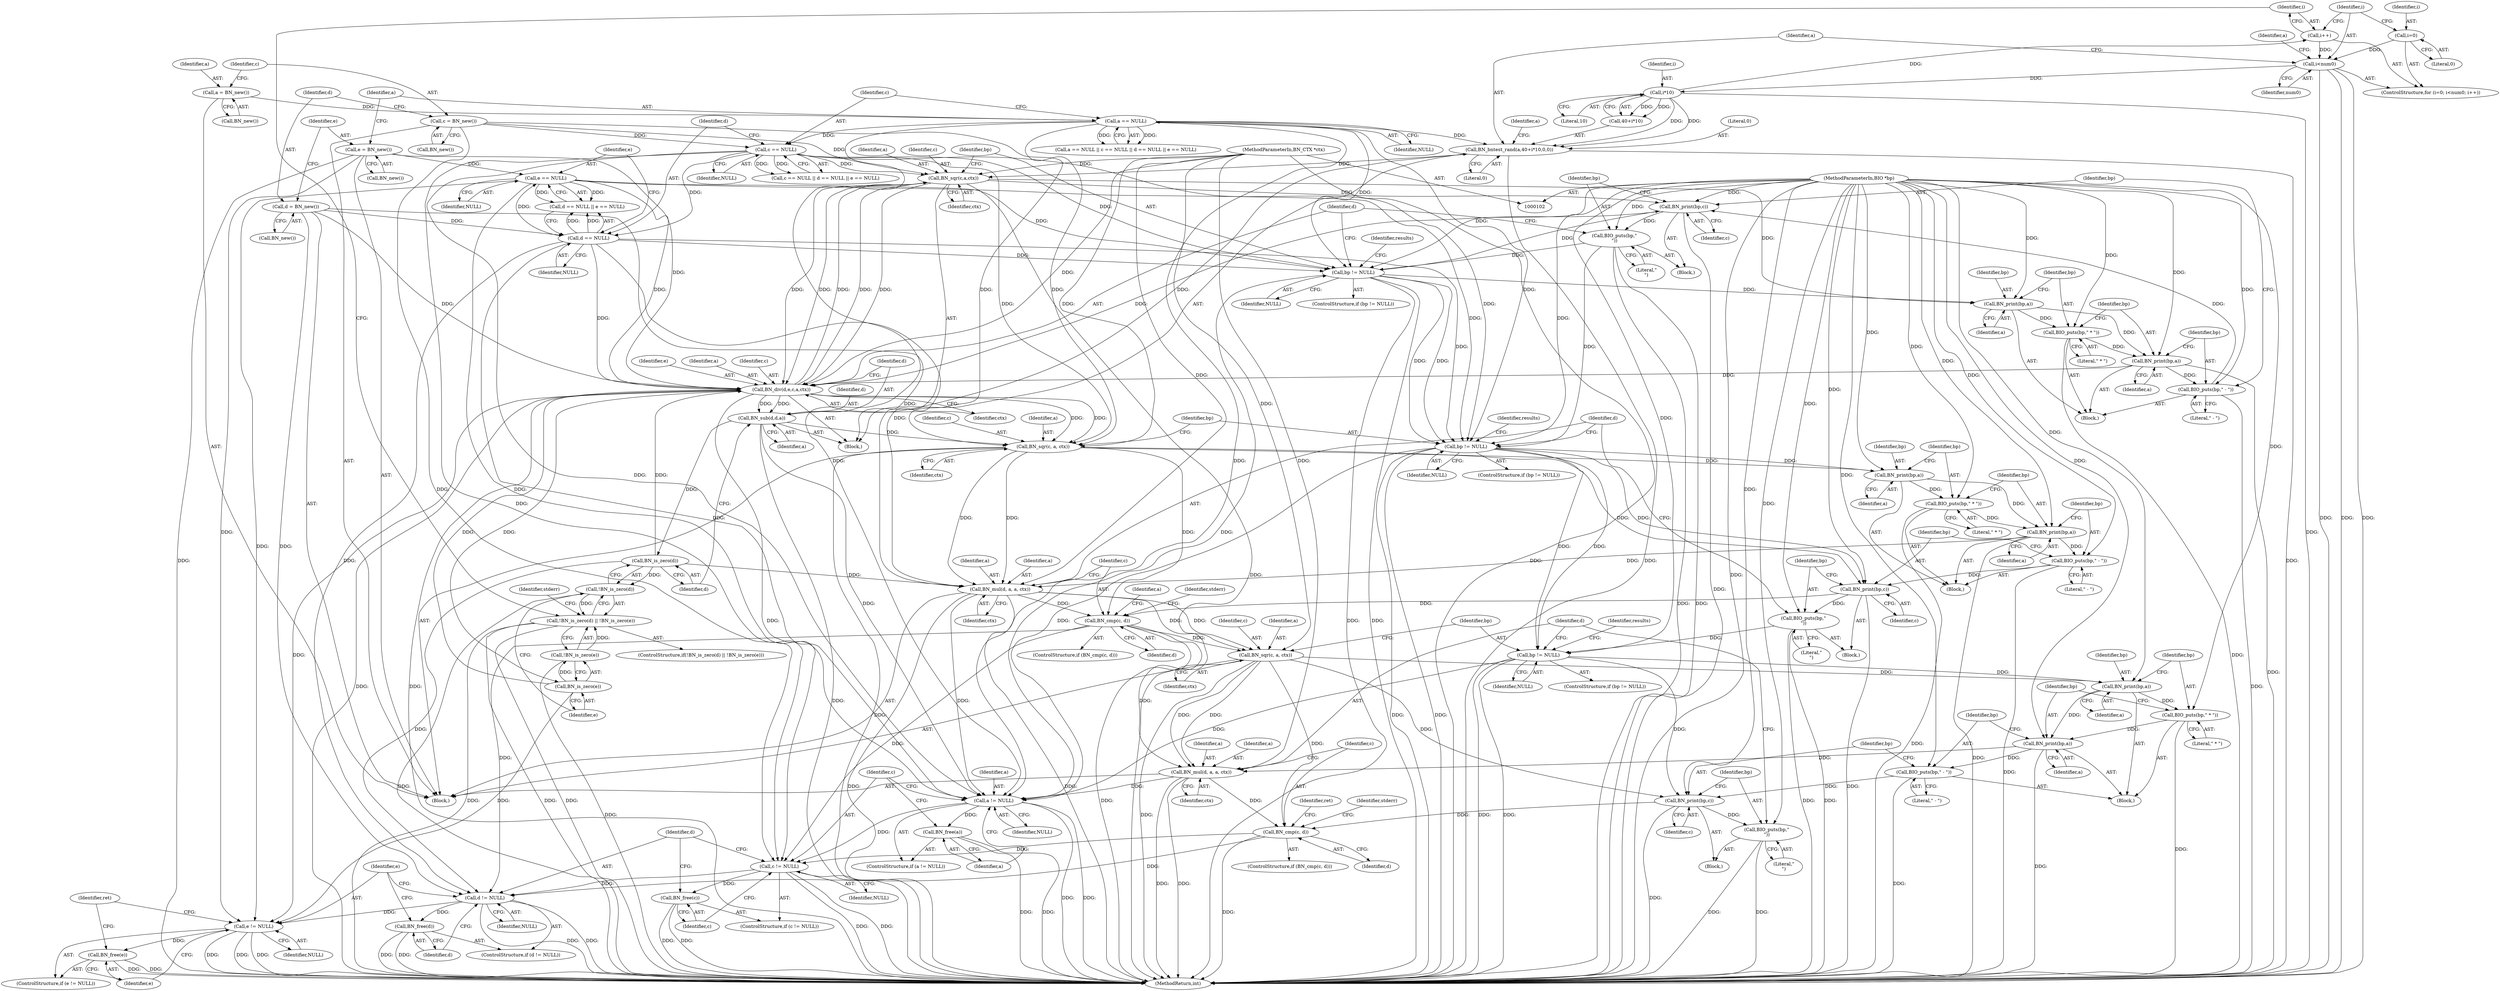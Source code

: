 digraph "0_openssl_a7a44ba55cb4f884c6bc9ceac90072dea38e66d0_3@API" {
"1000155" [label="(Call,BN_bntest_rand(a,40+i*10,0,0))"];
"1000129" [label="(Call,a == NULL)"];
"1000115" [label="(Call,a = BN_new())"];
"1000206" [label="(Call,BN_sub(d,d,a))"];
"1000200" [label="(Call,BN_div(d,e,c,a,ctx))"];
"1000213" [label="(Call,BN_is_zero(d))"];
"1000121" [label="(Call,d = BN_new())"];
"1000137" [label="(Call,d == NULL)"];
"1000133" [label="(Call,c == NULL)"];
"1000118" [label="(Call,c = BN_new())"];
"1000124" [label="(Call,e = BN_new())"];
"1000216" [label="(Call,BN_is_zero(e))"];
"1000140" [label="(Call,e == NULL)"];
"1000169" [label="(Call,BN_sqr(c,a,ctx))"];
"1000155" [label="(Call,BN_bntest_rand(a,40+i*10,0,0))"];
"1000159" [label="(Call,i*10)"];
"1000149" [label="(Call,i<num0)"];
"1000152" [label="(Call,i++)"];
"1000146" [label="(Call,i=0)"];
"1000104" [label="(MethodParameterIn,BN_CTX *ctx)"];
"1000194" [label="(Call,BN_print(bp,c))"];
"1000191" [label="(Call,BIO_puts(bp,\" - \"))"];
"1000188" [label="(Call,BN_print(bp,a))"];
"1000185" [label="(Call,BIO_puts(bp,\" * \"))"];
"1000182" [label="(Call,BN_print(bp,a))"];
"1000174" [label="(Call,bp != NULL)"];
"1000197" [label="(Call,BIO_puts(bp,\"\n\"))"];
"1000103" [label="(MethodParameterIn,BIO *bp)"];
"1000232" [label="(Call,bp != NULL)"];
"1000240" [label="(Call,BN_print(bp,a))"];
"1000243" [label="(Call,BIO_puts(bp,\" * \"))"];
"1000246" [label="(Call,BN_print(bp,a))"];
"1000249" [label="(Call,BIO_puts(bp,\" - \"))"];
"1000252" [label="(Call,BN_print(bp,c))"];
"1000255" [label="(Call,BIO_puts(bp,\"\n\"))"];
"1000281" [label="(Call,bp != NULL)"];
"1000289" [label="(Call,BN_print(bp,a))"];
"1000292" [label="(Call,BIO_puts(bp,\" * \"))"];
"1000295" [label="(Call,BN_print(bp,a))"];
"1000298" [label="(Call,BIO_puts(bp,\" - \"))"];
"1000301" [label="(Call,BN_print(bp,c))"];
"1000304" [label="(Call,BIO_puts(bp,\"\n\"))"];
"1000313" [label="(Call,BN_cmp(c, d))"];
"1000332" [label="(Call,c != NULL)"];
"1000335" [label="(Call,BN_free(c))"];
"1000338" [label="(Call,d != NULL)"];
"1000341" [label="(Call,BN_free(d))"];
"1000344" [label="(Call,e != NULL)"];
"1000347" [label="(Call,BN_free(e))"];
"1000307" [label="(Call,BN_mul(d, a, a, ctx))"];
"1000326" [label="(Call,a != NULL)"];
"1000329" [label="(Call,BN_free(a))"];
"1000264" [label="(Call,BN_cmp(c, d))"];
"1000276" [label="(Call,BN_sqr(c, a, ctx))"];
"1000258" [label="(Call,BN_mul(d, a, a, ctx))"];
"1000212" [label="(Call,!BN_is_zero(d))"];
"1000211" [label="(Call,!BN_is_zero(d) || !BN_is_zero(e))"];
"1000227" [label="(Call,BN_sqr(c, a, ctx))"];
"1000215" [label="(Call,!BN_is_zero(e))"];
"1000123" [label="(Call,BN_new())"];
"1000183" [label="(Identifier,bp)"];
"1000173" [label="(ControlStructure,if (bp != NULL))"];
"1000169" [label="(Call,BN_sqr(c,a,ctx))"];
"1000213" [label="(Call,BN_is_zero(d))"];
"1000159" [label="(Call,i*10)"];
"1000137" [label="(Call,d == NULL)"];
"1000141" [label="(Identifier,e)"];
"1000307" [label="(Call,BN_mul(d, a, a, ctx))"];
"1000296" [label="(Identifier,bp)"];
"1000191" [label="(Call,BIO_puts(bp,\" - \"))"];
"1000150" [label="(Identifier,i)"];
"1000343" [label="(ControlStructure,if (e != NULL))"];
"1000156" [label="(Identifier,a)"];
"1000340" [label="(Identifier,NULL)"];
"1000302" [label="(Identifier,bp)"];
"1000140" [label="(Call,e == NULL)"];
"1000130" [label="(Identifier,a)"];
"1000162" [label="(Literal,0)"];
"1000311" [label="(Identifier,ctx)"];
"1000318" [label="(Identifier,stderr)"];
"1000220" [label="(Identifier,stderr)"];
"1000206" [label="(Call,BN_sub(d,d,a))"];
"1000187" [label="(Literal,\" * \")"];
"1000244" [label="(Identifier,bp)"];
"1000345" [label="(Identifier,e)"];
"1000196" [label="(Identifier,c)"];
"1000230" [label="(Identifier,ctx)"];
"1000351" [label="(MethodReturn,int)"];
"1000212" [label="(Call,!BN_is_zero(d))"];
"1000185" [label="(Call,BIO_puts(bp,\" * \"))"];
"1000330" [label="(Identifier,a)"];
"1000304" [label="(Call,BIO_puts(bp,\"\n\"))"];
"1000157" [label="(Call,40+i*10)"];
"1000139" [label="(Identifier,NULL)"];
"1000147" [label="(Identifier,i)"];
"1000287" [label="(Identifier,results)"];
"1000334" [label="(Identifier,NULL)"];
"1000211" [label="(Call,!BN_is_zero(d) || !BN_is_zero(e))"];
"1000348" [label="(Identifier,e)"];
"1000335" [label="(Call,BN_free(c))"];
"1000263" [label="(ControlStructure,if (BN_cmp(c, d)))"];
"1000129" [label="(Call,a == NULL)"];
"1000207" [label="(Identifier,d)"];
"1000193" [label="(Literal,\" - \")"];
"1000199" [label="(Literal,\"\n\")"];
"1000281" [label="(Call,bp != NULL)"];
"1000280" [label="(ControlStructure,if (bp != NULL))"];
"1000288" [label="(Block,)"];
"1000306" [label="(Literal,\"\n\")"];
"1000274" [label="(Identifier,a)"];
"1000131" [label="(Identifier,NULL)"];
"1000242" [label="(Identifier,a)"];
"1000117" [label="(Call,BN_new())"];
"1000276" [label="(Call,BN_sqr(c, a, ctx))"];
"1000298" [label="(Call,BIO_puts(bp,\" - \"))"];
"1000120" [label="(Call,BN_new())"];
"1000175" [label="(Identifier,bp)"];
"1000337" [label="(ControlStructure,if (d != NULL))"];
"1000210" [label="(ControlStructure,if(!BN_is_zero(d) || !BN_is_zero(e)))"];
"1000194" [label="(Call,BN_print(bp,c))"];
"1000325" [label="(ControlStructure,if (a != NULL))"];
"1000163" [label="(Literal,0)"];
"1000171" [label="(Identifier,a)"];
"1000190" [label="(Identifier,a)"];
"1000231" [label="(ControlStructure,if (bp != NULL))"];
"1000181" [label="(Block,)"];
"1000322" [label="(Identifier,ret)"];
"1000134" [label="(Identifier,c)"];
"1000217" [label="(Identifier,e)"];
"1000128" [label="(Call,a == NULL || c == NULL || d == NULL || e == NULL)"];
"1000247" [label="(Identifier,bp)"];
"1000259" [label="(Identifier,d)"];
"1000126" [label="(Call,BN_new())"];
"1000339" [label="(Identifier,d)"];
"1000234" [label="(Identifier,NULL)"];
"1000250" [label="(Identifier,bp)"];
"1000342" [label="(Identifier,d)"];
"1000299" [label="(Identifier,bp)"];
"1000265" [label="(Identifier,c)"];
"1000192" [label="(Identifier,bp)"];
"1000202" [label="(Identifier,e)"];
"1000305" [label="(Identifier,bp)"];
"1000229" [label="(Identifier,a)"];
"1000225" [label="(Identifier,a)"];
"1000186" [label="(Identifier,bp)"];
"1000292" [label="(Call,BIO_puts(bp,\" * \"))"];
"1000119" [label="(Identifier,c)"];
"1000215" [label="(Call,!BN_is_zero(e))"];
"1000248" [label="(Identifier,a)"];
"1000241" [label="(Identifier,bp)"];
"1000314" [label="(Identifier,c)"];
"1000350" [label="(Identifier,ret)"];
"1000344" [label="(Call,e != NULL)"];
"1000148" [label="(Literal,0)"];
"1000295" [label="(Call,BN_print(bp,a))"];
"1000208" [label="(Identifier,d)"];
"1000232" [label="(Call,bp != NULL)"];
"1000138" [label="(Identifier,d)"];
"1000266" [label="(Identifier,d)"];
"1000261" [label="(Identifier,a)"];
"1000346" [label="(Identifier,NULL)"];
"1000145" [label="(ControlStructure,for (i=0; i<num0; i++))"];
"1000243" [label="(Call,BIO_puts(bp,\" * \"))"];
"1000269" [label="(Identifier,stderr)"];
"1000233" [label="(Identifier,bp)"];
"1000103" [label="(MethodParameterIn,BIO *bp)"];
"1000309" [label="(Identifier,a)"];
"1000151" [label="(Identifier,num0)"];
"1000118" [label="(Call,c = BN_new())"];
"1000189" [label="(Identifier,bp)"];
"1000308" [label="(Identifier,d)"];
"1000201" [label="(Identifier,d)"];
"1000262" [label="(Identifier,ctx)"];
"1000336" [label="(Identifier,c)"];
"1000136" [label="(Call,d == NULL || e == NULL)"];
"1000257" [label="(Literal,\"\n\")"];
"1000132" [label="(Call,c == NULL || d == NULL || e == NULL)"];
"1000303" [label="(Identifier,c)"];
"1000333" [label="(Identifier,c)"];
"1000166" [label="(Identifier,a)"];
"1000135" [label="(Identifier,NULL)"];
"1000327" [label="(Identifier,a)"];
"1000240" [label="(Call,BN_print(bp,a))"];
"1000209" [label="(Identifier,a)"];
"1000154" [label="(Block,)"];
"1000177" [label="(Block,)"];
"1000122" [label="(Identifier,d)"];
"1000105" [label="(Block,)"];
"1000347" [label="(Call,BN_free(e))"];
"1000246" [label="(Call,BN_print(bp,a))"];
"1000133" [label="(Call,c == NULL)"];
"1000253" [label="(Identifier,bp)"];
"1000238" [label="(Identifier,results)"];
"1000170" [label="(Identifier,c)"];
"1000290" [label="(Identifier,bp)"];
"1000277" [label="(Identifier,c)"];
"1000264" [label="(Call,BN_cmp(c, d))"];
"1000180" [label="(Identifier,results)"];
"1000297" [label="(Identifier,a)"];
"1000146" [label="(Call,i=0)"];
"1000205" [label="(Identifier,ctx)"];
"1000116" [label="(Identifier,a)"];
"1000161" [label="(Literal,10)"];
"1000254" [label="(Identifier,c)"];
"1000204" [label="(Identifier,a)"];
"1000249" [label="(Call,BIO_puts(bp,\" - \"))"];
"1000235" [label="(Block,)"];
"1000289" [label="(Call,BN_print(bp,a))"];
"1000315" [label="(Identifier,d)"];
"1000284" [label="(Block,)"];
"1000310" [label="(Identifier,a)"];
"1000256" [label="(Identifier,bp)"];
"1000104" [label="(MethodParameterIn,BN_CTX *ctx)"];
"1000301" [label="(Call,BN_print(bp,c))"];
"1000203" [label="(Identifier,c)"];
"1000172" [label="(Identifier,ctx)"];
"1000283" [label="(Identifier,NULL)"];
"1000155" [label="(Call,BN_bntest_rand(a,40+i*10,0,0))"];
"1000332" [label="(Call,c != NULL)"];
"1000153" [label="(Identifier,i)"];
"1000251" [label="(Literal,\" - \")"];
"1000214" [label="(Identifier,d)"];
"1000152" [label="(Call,i++)"];
"1000174" [label="(Call,bp != NULL)"];
"1000198" [label="(Identifier,bp)"];
"1000326" [label="(Call,a != NULL)"];
"1000313" [label="(Call,BN_cmp(c, d))"];
"1000115" [label="(Call,a = BN_new())"];
"1000125" [label="(Identifier,e)"];
"1000255" [label="(Call,BIO_puts(bp,\"\n\"))"];
"1000121" [label="(Call,d = BN_new())"];
"1000160" [label="(Identifier,i)"];
"1000195" [label="(Identifier,bp)"];
"1000176" [label="(Identifier,NULL)"];
"1000239" [label="(Block,)"];
"1000279" [label="(Identifier,ctx)"];
"1000329" [label="(Call,BN_free(a))"];
"1000188" [label="(Call,BN_print(bp,a))"];
"1000200" [label="(Call,BN_div(d,e,c,a,ctx))"];
"1000278" [label="(Identifier,a)"];
"1000294" [label="(Literal,\" * \")"];
"1000328" [label="(Identifier,NULL)"];
"1000282" [label="(Identifier,bp)"];
"1000341" [label="(Call,BN_free(d))"];
"1000338" [label="(Call,d != NULL)"];
"1000228" [label="(Identifier,c)"];
"1000258" [label="(Call,BN_mul(d, a, a, ctx))"];
"1000149" [label="(Call,i<num0)"];
"1000331" [label="(ControlStructure,if (c != NULL))"];
"1000252" [label="(Call,BN_print(bp,c))"];
"1000291" [label="(Identifier,a)"];
"1000293" [label="(Identifier,bp)"];
"1000245" [label="(Literal,\" * \")"];
"1000142" [label="(Identifier,NULL)"];
"1000312" [label="(ControlStructure,if (BN_cmp(c, d)))"];
"1000300" [label="(Literal,\" - \")"];
"1000260" [label="(Identifier,a)"];
"1000197" [label="(Call,BIO_puts(bp,\"\n\"))"];
"1000182" [label="(Call,BN_print(bp,a))"];
"1000227" [label="(Call,BN_sqr(c, a, ctx))"];
"1000216" [label="(Call,BN_is_zero(e))"];
"1000124" [label="(Call,e = BN_new())"];
"1000184" [label="(Identifier,a)"];
"1000155" -> "1000154"  [label="AST: "];
"1000155" -> "1000163"  [label="CFG: "];
"1000156" -> "1000155"  [label="AST: "];
"1000157" -> "1000155"  [label="AST: "];
"1000162" -> "1000155"  [label="AST: "];
"1000163" -> "1000155"  [label="AST: "];
"1000166" -> "1000155"  [label="CFG: "];
"1000155" -> "1000351"  [label="DDG: "];
"1000155" -> "1000351"  [label="DDG: "];
"1000129" -> "1000155"  [label="DDG: "];
"1000206" -> "1000155"  [label="DDG: "];
"1000159" -> "1000155"  [label="DDG: "];
"1000159" -> "1000155"  [label="DDG: "];
"1000155" -> "1000169"  [label="DDG: "];
"1000129" -> "1000128"  [label="AST: "];
"1000129" -> "1000131"  [label="CFG: "];
"1000130" -> "1000129"  [label="AST: "];
"1000131" -> "1000129"  [label="AST: "];
"1000134" -> "1000129"  [label="CFG: "];
"1000128" -> "1000129"  [label="CFG: "];
"1000129" -> "1000128"  [label="DDG: "];
"1000129" -> "1000128"  [label="DDG: "];
"1000115" -> "1000129"  [label="DDG: "];
"1000129" -> "1000133"  [label="DDG: "];
"1000129" -> "1000174"  [label="DDG: "];
"1000129" -> "1000227"  [label="DDG: "];
"1000129" -> "1000232"  [label="DDG: "];
"1000129" -> "1000326"  [label="DDG: "];
"1000129" -> "1000326"  [label="DDG: "];
"1000115" -> "1000105"  [label="AST: "];
"1000115" -> "1000117"  [label="CFG: "];
"1000116" -> "1000115"  [label="AST: "];
"1000117" -> "1000115"  [label="AST: "];
"1000119" -> "1000115"  [label="CFG: "];
"1000206" -> "1000154"  [label="AST: "];
"1000206" -> "1000209"  [label="CFG: "];
"1000207" -> "1000206"  [label="AST: "];
"1000208" -> "1000206"  [label="AST: "];
"1000209" -> "1000206"  [label="AST: "];
"1000214" -> "1000206"  [label="CFG: "];
"1000206" -> "1000351"  [label="DDG: "];
"1000200" -> "1000206"  [label="DDG: "];
"1000200" -> "1000206"  [label="DDG: "];
"1000206" -> "1000213"  [label="DDG: "];
"1000206" -> "1000227"  [label="DDG: "];
"1000206" -> "1000326"  [label="DDG: "];
"1000200" -> "1000154"  [label="AST: "];
"1000200" -> "1000205"  [label="CFG: "];
"1000201" -> "1000200"  [label="AST: "];
"1000202" -> "1000200"  [label="AST: "];
"1000203" -> "1000200"  [label="AST: "];
"1000204" -> "1000200"  [label="AST: "];
"1000205" -> "1000200"  [label="AST: "];
"1000207" -> "1000200"  [label="CFG: "];
"1000200" -> "1000351"  [label="DDG: "];
"1000200" -> "1000351"  [label="DDG: "];
"1000200" -> "1000169"  [label="DDG: "];
"1000200" -> "1000169"  [label="DDG: "];
"1000213" -> "1000200"  [label="DDG: "];
"1000121" -> "1000200"  [label="DDG: "];
"1000137" -> "1000200"  [label="DDG: "];
"1000124" -> "1000200"  [label="DDG: "];
"1000216" -> "1000200"  [label="DDG: "];
"1000140" -> "1000200"  [label="DDG: "];
"1000169" -> "1000200"  [label="DDG: "];
"1000169" -> "1000200"  [label="DDG: "];
"1000169" -> "1000200"  [label="DDG: "];
"1000194" -> "1000200"  [label="DDG: "];
"1000188" -> "1000200"  [label="DDG: "];
"1000104" -> "1000200"  [label="DDG: "];
"1000200" -> "1000216"  [label="DDG: "];
"1000200" -> "1000227"  [label="DDG: "];
"1000200" -> "1000227"  [label="DDG: "];
"1000200" -> "1000332"  [label="DDG: "];
"1000200" -> "1000344"  [label="DDG: "];
"1000213" -> "1000212"  [label="AST: "];
"1000213" -> "1000214"  [label="CFG: "];
"1000214" -> "1000213"  [label="AST: "];
"1000212" -> "1000213"  [label="CFG: "];
"1000213" -> "1000212"  [label="DDG: "];
"1000213" -> "1000258"  [label="DDG: "];
"1000213" -> "1000338"  [label="DDG: "];
"1000121" -> "1000105"  [label="AST: "];
"1000121" -> "1000123"  [label="CFG: "];
"1000122" -> "1000121"  [label="AST: "];
"1000123" -> "1000121"  [label="AST: "];
"1000125" -> "1000121"  [label="CFG: "];
"1000121" -> "1000137"  [label="DDG: "];
"1000121" -> "1000258"  [label="DDG: "];
"1000121" -> "1000338"  [label="DDG: "];
"1000137" -> "1000136"  [label="AST: "];
"1000137" -> "1000139"  [label="CFG: "];
"1000138" -> "1000137"  [label="AST: "];
"1000139" -> "1000137"  [label="AST: "];
"1000141" -> "1000137"  [label="CFG: "];
"1000136" -> "1000137"  [label="CFG: "];
"1000137" -> "1000136"  [label="DDG: "];
"1000137" -> "1000136"  [label="DDG: "];
"1000133" -> "1000137"  [label="DDG: "];
"1000137" -> "1000140"  [label="DDG: "];
"1000137" -> "1000174"  [label="DDG: "];
"1000137" -> "1000232"  [label="DDG: "];
"1000137" -> "1000258"  [label="DDG: "];
"1000137" -> "1000326"  [label="DDG: "];
"1000137" -> "1000338"  [label="DDG: "];
"1000133" -> "1000132"  [label="AST: "];
"1000133" -> "1000135"  [label="CFG: "];
"1000134" -> "1000133"  [label="AST: "];
"1000135" -> "1000133"  [label="AST: "];
"1000138" -> "1000133"  [label="CFG: "];
"1000132" -> "1000133"  [label="CFG: "];
"1000133" -> "1000132"  [label="DDG: "];
"1000133" -> "1000132"  [label="DDG: "];
"1000118" -> "1000133"  [label="DDG: "];
"1000133" -> "1000169"  [label="DDG: "];
"1000133" -> "1000174"  [label="DDG: "];
"1000133" -> "1000227"  [label="DDG: "];
"1000133" -> "1000232"  [label="DDG: "];
"1000133" -> "1000326"  [label="DDG: "];
"1000133" -> "1000332"  [label="DDG: "];
"1000118" -> "1000105"  [label="AST: "];
"1000118" -> "1000120"  [label="CFG: "];
"1000119" -> "1000118"  [label="AST: "];
"1000120" -> "1000118"  [label="AST: "];
"1000122" -> "1000118"  [label="CFG: "];
"1000118" -> "1000169"  [label="DDG: "];
"1000118" -> "1000227"  [label="DDG: "];
"1000118" -> "1000332"  [label="DDG: "];
"1000124" -> "1000105"  [label="AST: "];
"1000124" -> "1000126"  [label="CFG: "];
"1000125" -> "1000124"  [label="AST: "];
"1000126" -> "1000124"  [label="AST: "];
"1000130" -> "1000124"  [label="CFG: "];
"1000124" -> "1000351"  [label="DDG: "];
"1000124" -> "1000140"  [label="DDG: "];
"1000124" -> "1000344"  [label="DDG: "];
"1000216" -> "1000215"  [label="AST: "];
"1000216" -> "1000217"  [label="CFG: "];
"1000217" -> "1000216"  [label="AST: "];
"1000215" -> "1000216"  [label="CFG: "];
"1000216" -> "1000215"  [label="DDG: "];
"1000216" -> "1000344"  [label="DDG: "];
"1000140" -> "1000136"  [label="AST: "];
"1000140" -> "1000142"  [label="CFG: "];
"1000141" -> "1000140"  [label="AST: "];
"1000142" -> "1000140"  [label="AST: "];
"1000136" -> "1000140"  [label="CFG: "];
"1000140" -> "1000136"  [label="DDG: "];
"1000140" -> "1000136"  [label="DDG: "];
"1000140" -> "1000174"  [label="DDG: "];
"1000140" -> "1000232"  [label="DDG: "];
"1000140" -> "1000326"  [label="DDG: "];
"1000140" -> "1000344"  [label="DDG: "];
"1000169" -> "1000154"  [label="AST: "];
"1000169" -> "1000172"  [label="CFG: "];
"1000170" -> "1000169"  [label="AST: "];
"1000171" -> "1000169"  [label="AST: "];
"1000172" -> "1000169"  [label="AST: "];
"1000175" -> "1000169"  [label="CFG: "];
"1000169" -> "1000351"  [label="DDG: "];
"1000104" -> "1000169"  [label="DDG: "];
"1000169" -> "1000182"  [label="DDG: "];
"1000169" -> "1000194"  [label="DDG: "];
"1000159" -> "1000157"  [label="AST: "];
"1000159" -> "1000161"  [label="CFG: "];
"1000160" -> "1000159"  [label="AST: "];
"1000161" -> "1000159"  [label="AST: "];
"1000157" -> "1000159"  [label="CFG: "];
"1000159" -> "1000351"  [label="DDG: "];
"1000159" -> "1000152"  [label="DDG: "];
"1000159" -> "1000157"  [label="DDG: "];
"1000159" -> "1000157"  [label="DDG: "];
"1000149" -> "1000159"  [label="DDG: "];
"1000149" -> "1000145"  [label="AST: "];
"1000149" -> "1000151"  [label="CFG: "];
"1000150" -> "1000149"  [label="AST: "];
"1000151" -> "1000149"  [label="AST: "];
"1000156" -> "1000149"  [label="CFG: "];
"1000225" -> "1000149"  [label="CFG: "];
"1000149" -> "1000351"  [label="DDG: "];
"1000149" -> "1000351"  [label="DDG: "];
"1000149" -> "1000351"  [label="DDG: "];
"1000152" -> "1000149"  [label="DDG: "];
"1000146" -> "1000149"  [label="DDG: "];
"1000152" -> "1000145"  [label="AST: "];
"1000152" -> "1000153"  [label="CFG: "];
"1000153" -> "1000152"  [label="AST: "];
"1000150" -> "1000152"  [label="CFG: "];
"1000146" -> "1000145"  [label="AST: "];
"1000146" -> "1000148"  [label="CFG: "];
"1000147" -> "1000146"  [label="AST: "];
"1000148" -> "1000146"  [label="AST: "];
"1000150" -> "1000146"  [label="CFG: "];
"1000104" -> "1000102"  [label="AST: "];
"1000104" -> "1000351"  [label="DDG: "];
"1000104" -> "1000227"  [label="DDG: "];
"1000104" -> "1000258"  [label="DDG: "];
"1000104" -> "1000276"  [label="DDG: "];
"1000104" -> "1000307"  [label="DDG: "];
"1000194" -> "1000177"  [label="AST: "];
"1000194" -> "1000196"  [label="CFG: "];
"1000195" -> "1000194"  [label="AST: "];
"1000196" -> "1000194"  [label="AST: "];
"1000198" -> "1000194"  [label="CFG: "];
"1000194" -> "1000351"  [label="DDG: "];
"1000191" -> "1000194"  [label="DDG: "];
"1000174" -> "1000194"  [label="DDG: "];
"1000103" -> "1000194"  [label="DDG: "];
"1000194" -> "1000197"  [label="DDG: "];
"1000191" -> "1000181"  [label="AST: "];
"1000191" -> "1000193"  [label="CFG: "];
"1000192" -> "1000191"  [label="AST: "];
"1000193" -> "1000191"  [label="AST: "];
"1000195" -> "1000191"  [label="CFG: "];
"1000191" -> "1000351"  [label="DDG: "];
"1000188" -> "1000191"  [label="DDG: "];
"1000103" -> "1000191"  [label="DDG: "];
"1000188" -> "1000181"  [label="AST: "];
"1000188" -> "1000190"  [label="CFG: "];
"1000189" -> "1000188"  [label="AST: "];
"1000190" -> "1000188"  [label="AST: "];
"1000192" -> "1000188"  [label="CFG: "];
"1000188" -> "1000351"  [label="DDG: "];
"1000185" -> "1000188"  [label="DDG: "];
"1000103" -> "1000188"  [label="DDG: "];
"1000182" -> "1000188"  [label="DDG: "];
"1000185" -> "1000181"  [label="AST: "];
"1000185" -> "1000187"  [label="CFG: "];
"1000186" -> "1000185"  [label="AST: "];
"1000187" -> "1000185"  [label="AST: "];
"1000189" -> "1000185"  [label="CFG: "];
"1000185" -> "1000351"  [label="DDG: "];
"1000182" -> "1000185"  [label="DDG: "];
"1000103" -> "1000185"  [label="DDG: "];
"1000182" -> "1000181"  [label="AST: "];
"1000182" -> "1000184"  [label="CFG: "];
"1000183" -> "1000182"  [label="AST: "];
"1000184" -> "1000182"  [label="AST: "];
"1000186" -> "1000182"  [label="CFG: "];
"1000174" -> "1000182"  [label="DDG: "];
"1000103" -> "1000182"  [label="DDG: "];
"1000174" -> "1000173"  [label="AST: "];
"1000174" -> "1000176"  [label="CFG: "];
"1000175" -> "1000174"  [label="AST: "];
"1000176" -> "1000174"  [label="AST: "];
"1000180" -> "1000174"  [label="CFG: "];
"1000201" -> "1000174"  [label="CFG: "];
"1000174" -> "1000351"  [label="DDG: "];
"1000174" -> "1000351"  [label="DDG: "];
"1000197" -> "1000174"  [label="DDG: "];
"1000103" -> "1000174"  [label="DDG: "];
"1000174" -> "1000232"  [label="DDG: "];
"1000174" -> "1000232"  [label="DDG: "];
"1000174" -> "1000326"  [label="DDG: "];
"1000197" -> "1000177"  [label="AST: "];
"1000197" -> "1000199"  [label="CFG: "];
"1000198" -> "1000197"  [label="AST: "];
"1000199" -> "1000197"  [label="AST: "];
"1000201" -> "1000197"  [label="CFG: "];
"1000197" -> "1000351"  [label="DDG: "];
"1000197" -> "1000351"  [label="DDG: "];
"1000103" -> "1000197"  [label="DDG: "];
"1000197" -> "1000232"  [label="DDG: "];
"1000103" -> "1000102"  [label="AST: "];
"1000103" -> "1000351"  [label="DDG: "];
"1000103" -> "1000232"  [label="DDG: "];
"1000103" -> "1000240"  [label="DDG: "];
"1000103" -> "1000243"  [label="DDG: "];
"1000103" -> "1000246"  [label="DDG: "];
"1000103" -> "1000249"  [label="DDG: "];
"1000103" -> "1000252"  [label="DDG: "];
"1000103" -> "1000255"  [label="DDG: "];
"1000103" -> "1000281"  [label="DDG: "];
"1000103" -> "1000289"  [label="DDG: "];
"1000103" -> "1000292"  [label="DDG: "];
"1000103" -> "1000295"  [label="DDG: "];
"1000103" -> "1000298"  [label="DDG: "];
"1000103" -> "1000301"  [label="DDG: "];
"1000103" -> "1000304"  [label="DDG: "];
"1000232" -> "1000231"  [label="AST: "];
"1000232" -> "1000234"  [label="CFG: "];
"1000233" -> "1000232"  [label="AST: "];
"1000234" -> "1000232"  [label="AST: "];
"1000238" -> "1000232"  [label="CFG: "];
"1000259" -> "1000232"  [label="CFG: "];
"1000232" -> "1000351"  [label="DDG: "];
"1000232" -> "1000351"  [label="DDG: "];
"1000232" -> "1000240"  [label="DDG: "];
"1000232" -> "1000252"  [label="DDG: "];
"1000232" -> "1000281"  [label="DDG: "];
"1000232" -> "1000281"  [label="DDG: "];
"1000232" -> "1000326"  [label="DDG: "];
"1000240" -> "1000239"  [label="AST: "];
"1000240" -> "1000242"  [label="CFG: "];
"1000241" -> "1000240"  [label="AST: "];
"1000242" -> "1000240"  [label="AST: "];
"1000244" -> "1000240"  [label="CFG: "];
"1000227" -> "1000240"  [label="DDG: "];
"1000240" -> "1000243"  [label="DDG: "];
"1000240" -> "1000246"  [label="DDG: "];
"1000243" -> "1000239"  [label="AST: "];
"1000243" -> "1000245"  [label="CFG: "];
"1000244" -> "1000243"  [label="AST: "];
"1000245" -> "1000243"  [label="AST: "];
"1000247" -> "1000243"  [label="CFG: "];
"1000243" -> "1000351"  [label="DDG: "];
"1000243" -> "1000246"  [label="DDG: "];
"1000246" -> "1000239"  [label="AST: "];
"1000246" -> "1000248"  [label="CFG: "];
"1000247" -> "1000246"  [label="AST: "];
"1000248" -> "1000246"  [label="AST: "];
"1000250" -> "1000246"  [label="CFG: "];
"1000246" -> "1000351"  [label="DDG: "];
"1000246" -> "1000249"  [label="DDG: "];
"1000246" -> "1000258"  [label="DDG: "];
"1000249" -> "1000239"  [label="AST: "];
"1000249" -> "1000251"  [label="CFG: "];
"1000250" -> "1000249"  [label="AST: "];
"1000251" -> "1000249"  [label="AST: "];
"1000253" -> "1000249"  [label="CFG: "];
"1000249" -> "1000351"  [label="DDG: "];
"1000249" -> "1000252"  [label="DDG: "];
"1000252" -> "1000235"  [label="AST: "];
"1000252" -> "1000254"  [label="CFG: "];
"1000253" -> "1000252"  [label="AST: "];
"1000254" -> "1000252"  [label="AST: "];
"1000256" -> "1000252"  [label="CFG: "];
"1000252" -> "1000351"  [label="DDG: "];
"1000227" -> "1000252"  [label="DDG: "];
"1000252" -> "1000255"  [label="DDG: "];
"1000252" -> "1000264"  [label="DDG: "];
"1000255" -> "1000235"  [label="AST: "];
"1000255" -> "1000257"  [label="CFG: "];
"1000256" -> "1000255"  [label="AST: "];
"1000257" -> "1000255"  [label="AST: "];
"1000259" -> "1000255"  [label="CFG: "];
"1000255" -> "1000351"  [label="DDG: "];
"1000255" -> "1000351"  [label="DDG: "];
"1000255" -> "1000281"  [label="DDG: "];
"1000281" -> "1000280"  [label="AST: "];
"1000281" -> "1000283"  [label="CFG: "];
"1000282" -> "1000281"  [label="AST: "];
"1000283" -> "1000281"  [label="AST: "];
"1000287" -> "1000281"  [label="CFG: "];
"1000308" -> "1000281"  [label="CFG: "];
"1000281" -> "1000351"  [label="DDG: "];
"1000281" -> "1000351"  [label="DDG: "];
"1000281" -> "1000289"  [label="DDG: "];
"1000281" -> "1000301"  [label="DDG: "];
"1000281" -> "1000326"  [label="DDG: "];
"1000289" -> "1000288"  [label="AST: "];
"1000289" -> "1000291"  [label="CFG: "];
"1000290" -> "1000289"  [label="AST: "];
"1000291" -> "1000289"  [label="AST: "];
"1000293" -> "1000289"  [label="CFG: "];
"1000276" -> "1000289"  [label="DDG: "];
"1000289" -> "1000292"  [label="DDG: "];
"1000289" -> "1000295"  [label="DDG: "];
"1000292" -> "1000288"  [label="AST: "];
"1000292" -> "1000294"  [label="CFG: "];
"1000293" -> "1000292"  [label="AST: "];
"1000294" -> "1000292"  [label="AST: "];
"1000296" -> "1000292"  [label="CFG: "];
"1000292" -> "1000351"  [label="DDG: "];
"1000292" -> "1000295"  [label="DDG: "];
"1000295" -> "1000288"  [label="AST: "];
"1000295" -> "1000297"  [label="CFG: "];
"1000296" -> "1000295"  [label="AST: "];
"1000297" -> "1000295"  [label="AST: "];
"1000299" -> "1000295"  [label="CFG: "];
"1000295" -> "1000351"  [label="DDG: "];
"1000295" -> "1000298"  [label="DDG: "];
"1000295" -> "1000307"  [label="DDG: "];
"1000298" -> "1000288"  [label="AST: "];
"1000298" -> "1000300"  [label="CFG: "];
"1000299" -> "1000298"  [label="AST: "];
"1000300" -> "1000298"  [label="AST: "];
"1000302" -> "1000298"  [label="CFG: "];
"1000298" -> "1000351"  [label="DDG: "];
"1000298" -> "1000301"  [label="DDG: "];
"1000301" -> "1000284"  [label="AST: "];
"1000301" -> "1000303"  [label="CFG: "];
"1000302" -> "1000301"  [label="AST: "];
"1000303" -> "1000301"  [label="AST: "];
"1000305" -> "1000301"  [label="CFG: "];
"1000301" -> "1000351"  [label="DDG: "];
"1000276" -> "1000301"  [label="DDG: "];
"1000301" -> "1000304"  [label="DDG: "];
"1000301" -> "1000313"  [label="DDG: "];
"1000304" -> "1000284"  [label="AST: "];
"1000304" -> "1000306"  [label="CFG: "];
"1000305" -> "1000304"  [label="AST: "];
"1000306" -> "1000304"  [label="AST: "];
"1000308" -> "1000304"  [label="CFG: "];
"1000304" -> "1000351"  [label="DDG: "];
"1000304" -> "1000351"  [label="DDG: "];
"1000313" -> "1000312"  [label="AST: "];
"1000313" -> "1000315"  [label="CFG: "];
"1000314" -> "1000313"  [label="AST: "];
"1000315" -> "1000313"  [label="AST: "];
"1000318" -> "1000313"  [label="CFG: "];
"1000322" -> "1000313"  [label="CFG: "];
"1000313" -> "1000351"  [label="DDG: "];
"1000276" -> "1000313"  [label="DDG: "];
"1000307" -> "1000313"  [label="DDG: "];
"1000313" -> "1000332"  [label="DDG: "];
"1000313" -> "1000338"  [label="DDG: "];
"1000332" -> "1000331"  [label="AST: "];
"1000332" -> "1000334"  [label="CFG: "];
"1000333" -> "1000332"  [label="AST: "];
"1000334" -> "1000332"  [label="AST: "];
"1000336" -> "1000332"  [label="CFG: "];
"1000339" -> "1000332"  [label="CFG: "];
"1000332" -> "1000351"  [label="DDG: "];
"1000332" -> "1000351"  [label="DDG: "];
"1000264" -> "1000332"  [label="DDG: "];
"1000326" -> "1000332"  [label="DDG: "];
"1000332" -> "1000335"  [label="DDG: "];
"1000332" -> "1000338"  [label="DDG: "];
"1000335" -> "1000331"  [label="AST: "];
"1000335" -> "1000336"  [label="CFG: "];
"1000336" -> "1000335"  [label="AST: "];
"1000339" -> "1000335"  [label="CFG: "];
"1000335" -> "1000351"  [label="DDG: "];
"1000335" -> "1000351"  [label="DDG: "];
"1000338" -> "1000337"  [label="AST: "];
"1000338" -> "1000340"  [label="CFG: "];
"1000339" -> "1000338"  [label="AST: "];
"1000340" -> "1000338"  [label="AST: "];
"1000342" -> "1000338"  [label="CFG: "];
"1000345" -> "1000338"  [label="CFG: "];
"1000338" -> "1000351"  [label="DDG: "];
"1000338" -> "1000351"  [label="DDG: "];
"1000264" -> "1000338"  [label="DDG: "];
"1000338" -> "1000341"  [label="DDG: "];
"1000338" -> "1000344"  [label="DDG: "];
"1000341" -> "1000337"  [label="AST: "];
"1000341" -> "1000342"  [label="CFG: "];
"1000342" -> "1000341"  [label="AST: "];
"1000345" -> "1000341"  [label="CFG: "];
"1000341" -> "1000351"  [label="DDG: "];
"1000341" -> "1000351"  [label="DDG: "];
"1000344" -> "1000343"  [label="AST: "];
"1000344" -> "1000346"  [label="CFG: "];
"1000345" -> "1000344"  [label="AST: "];
"1000346" -> "1000344"  [label="AST: "];
"1000348" -> "1000344"  [label="CFG: "];
"1000350" -> "1000344"  [label="CFG: "];
"1000344" -> "1000351"  [label="DDG: "];
"1000344" -> "1000351"  [label="DDG: "];
"1000344" -> "1000351"  [label="DDG: "];
"1000344" -> "1000347"  [label="DDG: "];
"1000347" -> "1000343"  [label="AST: "];
"1000347" -> "1000348"  [label="CFG: "];
"1000348" -> "1000347"  [label="AST: "];
"1000350" -> "1000347"  [label="CFG: "];
"1000347" -> "1000351"  [label="DDG: "];
"1000347" -> "1000351"  [label="DDG: "];
"1000307" -> "1000105"  [label="AST: "];
"1000307" -> "1000311"  [label="CFG: "];
"1000308" -> "1000307"  [label="AST: "];
"1000309" -> "1000307"  [label="AST: "];
"1000310" -> "1000307"  [label="AST: "];
"1000311" -> "1000307"  [label="AST: "];
"1000314" -> "1000307"  [label="CFG: "];
"1000307" -> "1000351"  [label="DDG: "];
"1000307" -> "1000351"  [label="DDG: "];
"1000264" -> "1000307"  [label="DDG: "];
"1000276" -> "1000307"  [label="DDG: "];
"1000276" -> "1000307"  [label="DDG: "];
"1000307" -> "1000326"  [label="DDG: "];
"1000326" -> "1000325"  [label="AST: "];
"1000326" -> "1000328"  [label="CFG: "];
"1000327" -> "1000326"  [label="AST: "];
"1000328" -> "1000326"  [label="AST: "];
"1000330" -> "1000326"  [label="CFG: "];
"1000333" -> "1000326"  [label="CFG: "];
"1000326" -> "1000351"  [label="DDG: "];
"1000326" -> "1000351"  [label="DDG: "];
"1000258" -> "1000326"  [label="DDG: "];
"1000326" -> "1000329"  [label="DDG: "];
"1000329" -> "1000325"  [label="AST: "];
"1000329" -> "1000330"  [label="CFG: "];
"1000330" -> "1000329"  [label="AST: "];
"1000333" -> "1000329"  [label="CFG: "];
"1000329" -> "1000351"  [label="DDG: "];
"1000329" -> "1000351"  [label="DDG: "];
"1000264" -> "1000263"  [label="AST: "];
"1000264" -> "1000266"  [label="CFG: "];
"1000265" -> "1000264"  [label="AST: "];
"1000266" -> "1000264"  [label="AST: "];
"1000269" -> "1000264"  [label="CFG: "];
"1000274" -> "1000264"  [label="CFG: "];
"1000264" -> "1000351"  [label="DDG: "];
"1000227" -> "1000264"  [label="DDG: "];
"1000258" -> "1000264"  [label="DDG: "];
"1000264" -> "1000276"  [label="DDG: "];
"1000276" -> "1000105"  [label="AST: "];
"1000276" -> "1000279"  [label="CFG: "];
"1000277" -> "1000276"  [label="AST: "];
"1000278" -> "1000276"  [label="AST: "];
"1000279" -> "1000276"  [label="AST: "];
"1000282" -> "1000276"  [label="CFG: "];
"1000276" -> "1000351"  [label="DDG: "];
"1000258" -> "1000276"  [label="DDG: "];
"1000258" -> "1000276"  [label="DDG: "];
"1000258" -> "1000105"  [label="AST: "];
"1000258" -> "1000262"  [label="CFG: "];
"1000259" -> "1000258"  [label="AST: "];
"1000260" -> "1000258"  [label="AST: "];
"1000261" -> "1000258"  [label="AST: "];
"1000262" -> "1000258"  [label="AST: "];
"1000265" -> "1000258"  [label="CFG: "];
"1000258" -> "1000351"  [label="DDG: "];
"1000258" -> "1000351"  [label="DDG: "];
"1000227" -> "1000258"  [label="DDG: "];
"1000227" -> "1000258"  [label="DDG: "];
"1000212" -> "1000211"  [label="AST: "];
"1000217" -> "1000212"  [label="CFG: "];
"1000211" -> "1000212"  [label="CFG: "];
"1000212" -> "1000351"  [label="DDG: "];
"1000212" -> "1000211"  [label="DDG: "];
"1000211" -> "1000210"  [label="AST: "];
"1000211" -> "1000215"  [label="CFG: "];
"1000215" -> "1000211"  [label="AST: "];
"1000220" -> "1000211"  [label="CFG: "];
"1000153" -> "1000211"  [label="CFG: "];
"1000211" -> "1000351"  [label="DDG: "];
"1000211" -> "1000351"  [label="DDG: "];
"1000211" -> "1000351"  [label="DDG: "];
"1000215" -> "1000211"  [label="DDG: "];
"1000227" -> "1000105"  [label="AST: "];
"1000227" -> "1000230"  [label="CFG: "];
"1000228" -> "1000227"  [label="AST: "];
"1000229" -> "1000227"  [label="AST: "];
"1000230" -> "1000227"  [label="AST: "];
"1000233" -> "1000227"  [label="CFG: "];
"1000227" -> "1000351"  [label="DDG: "];
"1000215" -> "1000351"  [label="DDG: "];
}
